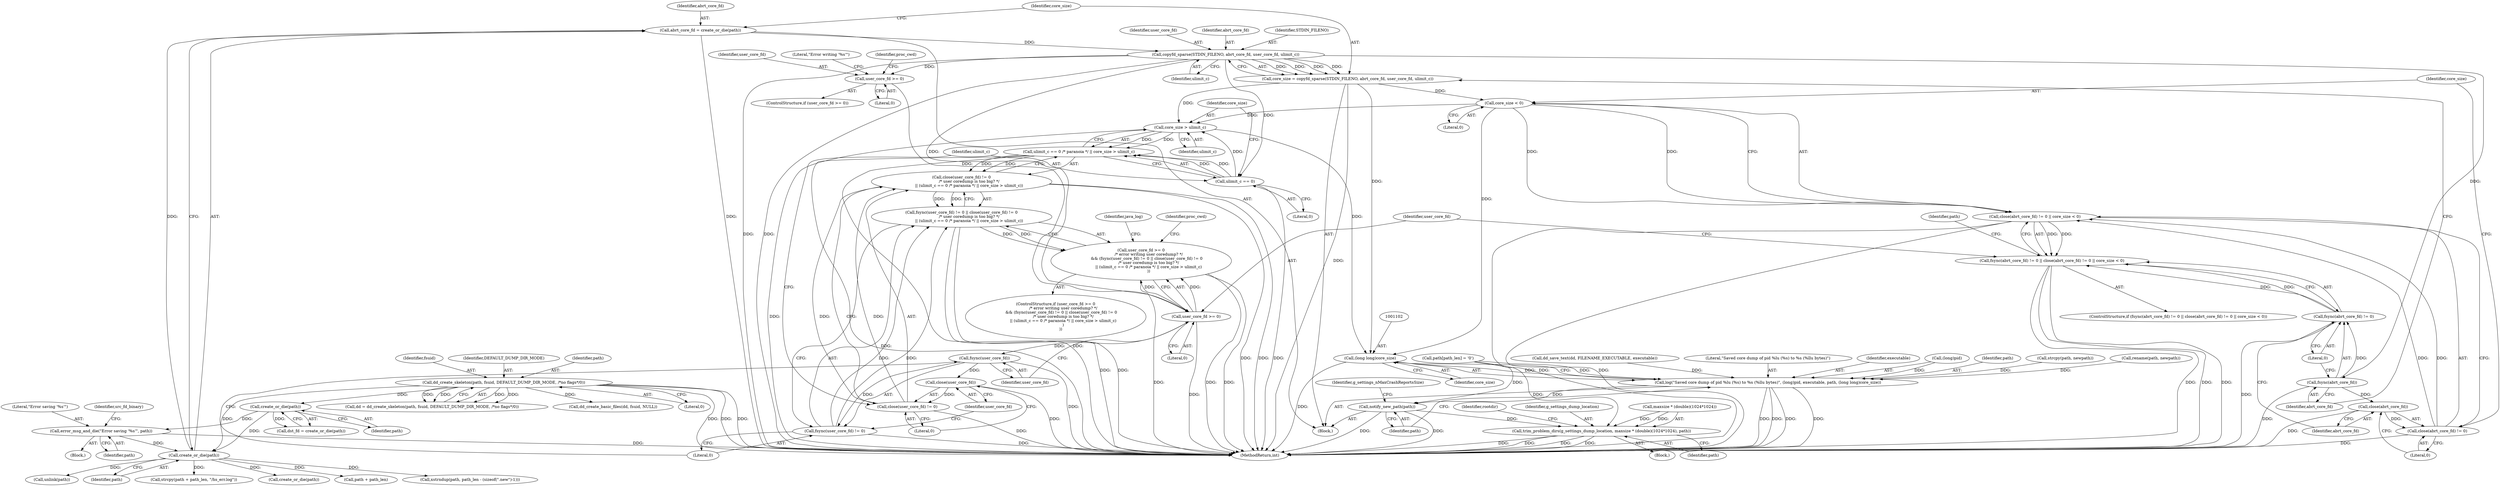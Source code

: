 digraph "0_abrt_8939398b82006ba1fec4ed491339fc075f43fc7c_1@API" {
"1000916" [label="(Call,abrt_core_fd = create_or_die(path))"];
"1000918" [label="(Call,create_or_die(path))"];
"1000643" [label="(Call,dd_create_skeleton(path, fsuid, DEFAULT_DUMP_DIR_MODE, /*no flags*/0))"];
"1000884" [label="(Call,create_or_die(path))"];
"1000910" [label="(Call,error_msg_and_die(\"Error saving '%s'\", path))"];
"1000923" [label="(Call,copyfd_sparse(STDIN_FILENO, abrt_core_fd, user_core_fd, ulimit_c))"];
"1000921" [label="(Call,core_size = copyfd_sparse(STDIN_FILENO, abrt_core_fd, user_core_fd, ulimit_c))"];
"1000939" [label="(Call,core_size < 0)"];
"1000934" [label="(Call,close(abrt_core_fd) != 0 || core_size < 0)"];
"1000929" [label="(Call,fsync(abrt_core_fd) != 0 || close(abrt_core_fd) != 0 || core_size < 0)"];
"1000978" [label="(Call,core_size > ulimit_c)"];
"1000974" [label="(Call,ulimit_c == 0 /* paranoia */ || core_size > ulimit_c)"];
"1000969" [label="(Call,close(user_core_fd) != 0\n            /* user coredump is too big? */\n            || (ulimit_c == 0 /* paranoia */ || core_size > ulimit_c))"];
"1000964" [label="(Call,fsync(user_core_fd) != 0 || close(user_core_fd) != 0\n            /* user coredump is too big? */\n            || (ulimit_c == 0 /* paranoia */ || core_size > ulimit_c))"];
"1000960" [label="(Call,user_core_fd >= 0\n            /* error writing user coredump? */\n         && (fsync(user_core_fd) != 0 || close(user_core_fd) != 0\n            /* user coredump is too big? */\n            || (ulimit_c == 0 /* paranoia */ || core_size > ulimit_c)\n            ))"];
"1001101" [label="(Call,(long long)core_size)"];
"1001094" [label="(Call,log(\"Saved core dump of pid %lu (%s) to %s (%llu bytes)\", (long)pid, executable, path, (long long)core_size))"];
"1001104" [label="(Call,notify_new_path(path))"];
"1001122" [label="(Call,trim_problem_dirs(g_settings_dump_location, maxsize * (double)(1024*1024), path))"];
"1000931" [label="(Call,fsync(abrt_core_fd))"];
"1000930" [label="(Call,fsync(abrt_core_fd) != 0)"];
"1000936" [label="(Call,close(abrt_core_fd))"];
"1000935" [label="(Call,close(abrt_core_fd) != 0)"];
"1000948" [label="(Call,user_core_fd >= 0)"];
"1000961" [label="(Call,user_core_fd >= 0)"];
"1000966" [label="(Call,fsync(user_core_fd))"];
"1000965" [label="(Call,fsync(user_core_fd) != 0)"];
"1000971" [label="(Call,close(user_core_fd))"];
"1000970" [label="(Call,close(user_core_fd) != 0)"];
"1000975" [label="(Call,ulimit_c == 0)"];
"1000884" [label="(Call,create_or_die(path))"];
"1000948" [label="(Call,user_core_fd >= 0)"];
"1000949" [label="(Identifier,user_core_fd)"];
"1000978" [label="(Call,core_size > ulimit_c)"];
"1000963" [label="(Literal,0)"];
"1000980" [label="(Identifier,ulimit_c)"];
"1000935" [label="(Call,close(abrt_core_fd) != 0)"];
"1000933" [label="(Literal,0)"];
"1000641" [label="(Call,dd = dd_create_skeleton(path, fsuid, DEFAULT_DUMP_DIR_MODE, /*no flags*/0))"];
"1000938" [label="(Literal,0)"];
"1001228" [label="(MethodReturn,int)"];
"1001103" [label="(Identifier,core_size)"];
"1000650" [label="(Block,)"];
"1000882" [label="(Call,dst_fd = create_or_die(path))"];
"1000964" [label="(Call,fsync(user_core_fd) != 0 || close(user_core_fd) != 0\n            /* user coredump is too big? */\n            || (ulimit_c == 0 /* paranoia */ || core_size > ulimit_c))"];
"1000975" [label="(Call,ulimit_c == 0)"];
"1000976" [label="(Identifier,ulimit_c)"];
"1001099" [label="(Identifier,executable)"];
"1000962" [label="(Identifier,user_core_fd)"];
"1000645" [label="(Identifier,fsuid)"];
"1000940" [label="(Identifier,core_size)"];
"1000968" [label="(Literal,0)"];
"1000917" [label="(Identifier,abrt_core_fd)"];
"1000971" [label="(Call,close(user_core_fd))"];
"1000967" [label="(Identifier,user_core_fd)"];
"1001131" [label="(Identifier,path)"];
"1000929" [label="(Call,fsync(abrt_core_fd) != 0 || close(abrt_core_fd) != 0 || core_size < 0)"];
"1000960" [label="(Call,user_core_fd >= 0\n            /* error writing user coredump? */\n         && (fsync(user_core_fd) != 0 || close(user_core_fd) != 0\n            /* user coredump is too big? */\n            || (ulimit_c == 0 /* paranoia */ || core_size > ulimit_c)\n            ))"];
"1000922" [label="(Identifier,core_size)"];
"1000931" [label="(Call,fsync(abrt_core_fd))"];
"1000969" [label="(Call,close(user_core_fd) != 0\n            /* user coredump is too big? */\n            || (ulimit_c == 0 /* paranoia */ || core_size > ulimit_c))"];
"1000656" [label="(Call,dd_create_basic_files(dd, fsuid, NULL))"];
"1001096" [label="(Call,(long)pid)"];
"1000950" [label="(Literal,0)"];
"1001133" [label="(Identifier,rootdir)"];
"1000930" [label="(Call,fsync(abrt_core_fd) != 0)"];
"1001100" [label="(Identifier,path)"];
"1000961" [label="(Call,user_core_fd >= 0)"];
"1000947" [label="(ControlStructure,if (user_core_fd >= 0))"];
"1001067" [label="(Call,path[path_len] = '\0')"];
"1000914" [label="(Identifier,src_fd_binary)"];
"1000918" [label="(Call,create_or_die(path))"];
"1000926" [label="(Identifier,user_core_fd)"];
"1000646" [label="(Identifier,DEFAULT_DUMP_DIR_MODE)"];
"1000934" [label="(Call,close(abrt_core_fd) != 0 || core_size < 0)"];
"1000941" [label="(Literal,0)"];
"1001089" [label="(Call,strcpy(path, newpath))"];
"1000921" [label="(Call,core_size = copyfd_sparse(STDIN_FILENO, abrt_core_fd, user_core_fd, ulimit_c))"];
"1001094" [label="(Call,log(\"Saved core dump of pid %lu (%s) to %s (%llu bytes)\", (long)pid, executable, path, (long long)core_size))"];
"1000939" [label="(Call,core_size < 0)"];
"1001108" [label="(Identifier,g_settings_nMaxCrashReportsSize)"];
"1000973" [label="(Literal,0)"];
"1001122" [label="(Call,trim_problem_dirs(g_settings_dump_location, maxsize * (double)(1024*1024), path))"];
"1000979" [label="(Identifier,core_size)"];
"1000957" [label="(Literal,\"Error writing '%s'\")"];
"1000928" [label="(ControlStructure,if (fsync(abrt_core_fd) != 0 || close(abrt_core_fd) != 0 || core_size < 0))"];
"1001085" [label="(Call,rename(path, newpath))"];
"1000943" [label="(Call,unlink(path))"];
"1000925" [label="(Identifier,abrt_core_fd)"];
"1000791" [label="(Call,dd_save_text(dd, FILENAME_EXECUTABLE, executable))"];
"1000927" [label="(Identifier,ulimit_c)"];
"1000984" [label="(Identifier,proc_cwd)"];
"1000919" [label="(Identifier,path)"];
"1000944" [label="(Identifier,path)"];
"1001101" [label="(Call,(long long)core_size)"];
"1000965" [label="(Call,fsync(user_core_fd) != 0)"];
"1000970" [label="(Call,close(user_core_fd) != 0)"];
"1001105" [label="(Identifier,path)"];
"1001029" [label="(Call,strcpy(path + path_len, \"/hs_err.log\"))"];
"1000924" [label="(Identifier,STDIN_FILENO)"];
"1001110" [label="(Block,)"];
"1000911" [label="(Literal,\"Error saving '%s'\")"];
"1000916" [label="(Call,abrt_core_fd = create_or_die(path))"];
"1000972" [label="(Identifier,user_core_fd)"];
"1000977" [label="(Literal,0)"];
"1000932" [label="(Identifier,abrt_core_fd)"];
"1001123" [label="(Identifier,g_settings_dump_location)"];
"1000647" [label="(Literal,0)"];
"1001037" [label="(Call,create_or_die(path))"];
"1000937" [label="(Identifier,abrt_core_fd)"];
"1000644" [label="(Identifier,path)"];
"1001104" [label="(Call,notify_new_path(path))"];
"1000885" [label="(Identifier,path)"];
"1000910" [label="(Call,error_msg_and_die(\"Error saving '%s'\", path))"];
"1001030" [label="(Call,path + path_len)"];
"1000974" [label="(Call,ulimit_c == 0 /* paranoia */ || core_size > ulimit_c)"];
"1000912" [label="(Identifier,path)"];
"1000643" [label="(Call,dd_create_skeleton(path, fsuid, DEFAULT_DUMP_DIR_MODE, /*no flags*/0))"];
"1001095" [label="(Literal,\"Saved core dump of pid %lu (%s) to %s (%llu bytes)\")"];
"1000966" [label="(Call,fsync(user_core_fd))"];
"1001075" [label="(Call,xstrndup(path, path_len - (sizeof(\".new\")-1)))"];
"1000907" [label="(Block,)"];
"1001124" [label="(Call,maxsize * (double)(1024*1024))"];
"1000923" [label="(Call,copyfd_sparse(STDIN_FILENO, abrt_core_fd, user_core_fd, ulimit_c))"];
"1000990" [label="(Identifier,java_log)"];
"1000959" [label="(ControlStructure,if (user_core_fd >= 0\n            /* error writing user coredump? */\n         && (fsync(user_core_fd) != 0 || close(user_core_fd) != 0\n            /* user coredump is too big? */\n            || (ulimit_c == 0 /* paranoia */ || core_size > ulimit_c)\n            )\n        ))"];
"1000953" [label="(Identifier,proc_cwd)"];
"1000936" [label="(Call,close(abrt_core_fd))"];
"1000916" -> "1000650"  [label="AST: "];
"1000916" -> "1000918"  [label="CFG: "];
"1000917" -> "1000916"  [label="AST: "];
"1000918" -> "1000916"  [label="AST: "];
"1000922" -> "1000916"  [label="CFG: "];
"1000916" -> "1001228"  [label="DDG: "];
"1000918" -> "1000916"  [label="DDG: "];
"1000916" -> "1000923"  [label="DDG: "];
"1000918" -> "1000919"  [label="CFG: "];
"1000919" -> "1000918"  [label="AST: "];
"1000643" -> "1000918"  [label="DDG: "];
"1000884" -> "1000918"  [label="DDG: "];
"1000910" -> "1000918"  [label="DDG: "];
"1000918" -> "1000943"  [label="DDG: "];
"1000918" -> "1001029"  [label="DDG: "];
"1000918" -> "1001030"  [label="DDG: "];
"1000918" -> "1001037"  [label="DDG: "];
"1000918" -> "1001075"  [label="DDG: "];
"1000643" -> "1000641"  [label="AST: "];
"1000643" -> "1000647"  [label="CFG: "];
"1000644" -> "1000643"  [label="AST: "];
"1000645" -> "1000643"  [label="AST: "];
"1000646" -> "1000643"  [label="AST: "];
"1000647" -> "1000643"  [label="AST: "];
"1000641" -> "1000643"  [label="CFG: "];
"1000643" -> "1001228"  [label="DDG: "];
"1000643" -> "1001228"  [label="DDG: "];
"1000643" -> "1001228"  [label="DDG: "];
"1000643" -> "1000641"  [label="DDG: "];
"1000643" -> "1000641"  [label="DDG: "];
"1000643" -> "1000641"  [label="DDG: "];
"1000643" -> "1000641"  [label="DDG: "];
"1000643" -> "1000656"  [label="DDG: "];
"1000643" -> "1000884"  [label="DDG: "];
"1000884" -> "1000882"  [label="AST: "];
"1000884" -> "1000885"  [label="CFG: "];
"1000885" -> "1000884"  [label="AST: "];
"1000882" -> "1000884"  [label="CFG: "];
"1000884" -> "1000882"  [label="DDG: "];
"1000884" -> "1000910"  [label="DDG: "];
"1000910" -> "1000907"  [label="AST: "];
"1000910" -> "1000912"  [label="CFG: "];
"1000911" -> "1000910"  [label="AST: "];
"1000912" -> "1000910"  [label="AST: "];
"1000914" -> "1000910"  [label="CFG: "];
"1000910" -> "1001228"  [label="DDG: "];
"1000923" -> "1000921"  [label="AST: "];
"1000923" -> "1000927"  [label="CFG: "];
"1000924" -> "1000923"  [label="AST: "];
"1000925" -> "1000923"  [label="AST: "];
"1000926" -> "1000923"  [label="AST: "];
"1000927" -> "1000923"  [label="AST: "];
"1000921" -> "1000923"  [label="CFG: "];
"1000923" -> "1001228"  [label="DDG: "];
"1000923" -> "1001228"  [label="DDG: "];
"1000923" -> "1000921"  [label="DDG: "];
"1000923" -> "1000921"  [label="DDG: "];
"1000923" -> "1000921"  [label="DDG: "];
"1000923" -> "1000921"  [label="DDG: "];
"1000923" -> "1000931"  [label="DDG: "];
"1000923" -> "1000948"  [label="DDG: "];
"1000923" -> "1000961"  [label="DDG: "];
"1000923" -> "1000975"  [label="DDG: "];
"1000921" -> "1000650"  [label="AST: "];
"1000922" -> "1000921"  [label="AST: "];
"1000932" -> "1000921"  [label="CFG: "];
"1000921" -> "1001228"  [label="DDG: "];
"1000921" -> "1000939"  [label="DDG: "];
"1000921" -> "1000978"  [label="DDG: "];
"1000921" -> "1001101"  [label="DDG: "];
"1000939" -> "1000934"  [label="AST: "];
"1000939" -> "1000941"  [label="CFG: "];
"1000940" -> "1000939"  [label="AST: "];
"1000941" -> "1000939"  [label="AST: "];
"1000934" -> "1000939"  [label="CFG: "];
"1000939" -> "1000934"  [label="DDG: "];
"1000939" -> "1000934"  [label="DDG: "];
"1000939" -> "1000978"  [label="DDG: "];
"1000939" -> "1001101"  [label="DDG: "];
"1000934" -> "1000929"  [label="AST: "];
"1000934" -> "1000935"  [label="CFG: "];
"1000935" -> "1000934"  [label="AST: "];
"1000929" -> "1000934"  [label="CFG: "];
"1000934" -> "1001228"  [label="DDG: "];
"1000934" -> "1001228"  [label="DDG: "];
"1000934" -> "1000929"  [label="DDG: "];
"1000934" -> "1000929"  [label="DDG: "];
"1000935" -> "1000934"  [label="DDG: "];
"1000935" -> "1000934"  [label="DDG: "];
"1000929" -> "1000928"  [label="AST: "];
"1000929" -> "1000930"  [label="CFG: "];
"1000930" -> "1000929"  [label="AST: "];
"1000944" -> "1000929"  [label="CFG: "];
"1000962" -> "1000929"  [label="CFG: "];
"1000929" -> "1001228"  [label="DDG: "];
"1000929" -> "1001228"  [label="DDG: "];
"1000929" -> "1001228"  [label="DDG: "];
"1000930" -> "1000929"  [label="DDG: "];
"1000930" -> "1000929"  [label="DDG: "];
"1000978" -> "1000974"  [label="AST: "];
"1000978" -> "1000980"  [label="CFG: "];
"1000979" -> "1000978"  [label="AST: "];
"1000980" -> "1000978"  [label="AST: "];
"1000974" -> "1000978"  [label="CFG: "];
"1000978" -> "1001228"  [label="DDG: "];
"1000978" -> "1000974"  [label="DDG: "];
"1000978" -> "1000974"  [label="DDG: "];
"1000975" -> "1000978"  [label="DDG: "];
"1000978" -> "1001101"  [label="DDG: "];
"1000974" -> "1000969"  [label="AST: "];
"1000974" -> "1000975"  [label="CFG: "];
"1000975" -> "1000974"  [label="AST: "];
"1000969" -> "1000974"  [label="CFG: "];
"1000974" -> "1001228"  [label="DDG: "];
"1000974" -> "1001228"  [label="DDG: "];
"1000974" -> "1000969"  [label="DDG: "];
"1000974" -> "1000969"  [label="DDG: "];
"1000975" -> "1000974"  [label="DDG: "];
"1000975" -> "1000974"  [label="DDG: "];
"1000969" -> "1000964"  [label="AST: "];
"1000969" -> "1000970"  [label="CFG: "];
"1000970" -> "1000969"  [label="AST: "];
"1000964" -> "1000969"  [label="CFG: "];
"1000969" -> "1001228"  [label="DDG: "];
"1000969" -> "1001228"  [label="DDG: "];
"1000969" -> "1000964"  [label="DDG: "];
"1000969" -> "1000964"  [label="DDG: "];
"1000970" -> "1000969"  [label="DDG: "];
"1000970" -> "1000969"  [label="DDG: "];
"1000964" -> "1000960"  [label="AST: "];
"1000964" -> "1000965"  [label="CFG: "];
"1000965" -> "1000964"  [label="AST: "];
"1000960" -> "1000964"  [label="CFG: "];
"1000964" -> "1001228"  [label="DDG: "];
"1000964" -> "1001228"  [label="DDG: "];
"1000964" -> "1000960"  [label="DDG: "];
"1000964" -> "1000960"  [label="DDG: "];
"1000965" -> "1000964"  [label="DDG: "];
"1000965" -> "1000964"  [label="DDG: "];
"1000960" -> "1000959"  [label="AST: "];
"1000960" -> "1000961"  [label="CFG: "];
"1000961" -> "1000960"  [label="AST: "];
"1000984" -> "1000960"  [label="CFG: "];
"1000990" -> "1000960"  [label="CFG: "];
"1000960" -> "1001228"  [label="DDG: "];
"1000960" -> "1001228"  [label="DDG: "];
"1000960" -> "1001228"  [label="DDG: "];
"1000961" -> "1000960"  [label="DDG: "];
"1000961" -> "1000960"  [label="DDG: "];
"1001101" -> "1001094"  [label="AST: "];
"1001101" -> "1001103"  [label="CFG: "];
"1001102" -> "1001101"  [label="AST: "];
"1001103" -> "1001101"  [label="AST: "];
"1001094" -> "1001101"  [label="CFG: "];
"1001101" -> "1001228"  [label="DDG: "];
"1001101" -> "1001094"  [label="DDG: "];
"1001094" -> "1000650"  [label="AST: "];
"1001095" -> "1001094"  [label="AST: "];
"1001096" -> "1001094"  [label="AST: "];
"1001099" -> "1001094"  [label="AST: "];
"1001100" -> "1001094"  [label="AST: "];
"1001105" -> "1001094"  [label="CFG: "];
"1001094" -> "1001228"  [label="DDG: "];
"1001094" -> "1001228"  [label="DDG: "];
"1001094" -> "1001228"  [label="DDG: "];
"1001094" -> "1001228"  [label="DDG: "];
"1001096" -> "1001094"  [label="DDG: "];
"1000791" -> "1001094"  [label="DDG: "];
"1001085" -> "1001094"  [label="DDG: "];
"1001067" -> "1001094"  [label="DDG: "];
"1001089" -> "1001094"  [label="DDG: "];
"1001094" -> "1001104"  [label="DDG: "];
"1001104" -> "1000650"  [label="AST: "];
"1001104" -> "1001105"  [label="CFG: "];
"1001105" -> "1001104"  [label="AST: "];
"1001108" -> "1001104"  [label="CFG: "];
"1001104" -> "1001228"  [label="DDG: "];
"1001104" -> "1001228"  [label="DDG: "];
"1001067" -> "1001104"  [label="DDG: "];
"1001104" -> "1001122"  [label="DDG: "];
"1001122" -> "1001110"  [label="AST: "];
"1001122" -> "1001131"  [label="CFG: "];
"1001123" -> "1001122"  [label="AST: "];
"1001124" -> "1001122"  [label="AST: "];
"1001131" -> "1001122"  [label="AST: "];
"1001133" -> "1001122"  [label="CFG: "];
"1001122" -> "1001228"  [label="DDG: "];
"1001122" -> "1001228"  [label="DDG: "];
"1001122" -> "1001228"  [label="DDG: "];
"1001122" -> "1001228"  [label="DDG: "];
"1001124" -> "1001122"  [label="DDG: "];
"1001124" -> "1001122"  [label="DDG: "];
"1001067" -> "1001122"  [label="DDG: "];
"1000931" -> "1000930"  [label="AST: "];
"1000931" -> "1000932"  [label="CFG: "];
"1000932" -> "1000931"  [label="AST: "];
"1000933" -> "1000931"  [label="CFG: "];
"1000931" -> "1001228"  [label="DDG: "];
"1000931" -> "1000930"  [label="DDG: "];
"1000931" -> "1000936"  [label="DDG: "];
"1000930" -> "1000933"  [label="CFG: "];
"1000933" -> "1000930"  [label="AST: "];
"1000937" -> "1000930"  [label="CFG: "];
"1000930" -> "1001228"  [label="DDG: "];
"1000936" -> "1000935"  [label="AST: "];
"1000936" -> "1000937"  [label="CFG: "];
"1000937" -> "1000936"  [label="AST: "];
"1000938" -> "1000936"  [label="CFG: "];
"1000936" -> "1001228"  [label="DDG: "];
"1000936" -> "1000935"  [label="DDG: "];
"1000935" -> "1000938"  [label="CFG: "];
"1000938" -> "1000935"  [label="AST: "];
"1000940" -> "1000935"  [label="CFG: "];
"1000935" -> "1001228"  [label="DDG: "];
"1000948" -> "1000947"  [label="AST: "];
"1000948" -> "1000950"  [label="CFG: "];
"1000949" -> "1000948"  [label="AST: "];
"1000950" -> "1000948"  [label="AST: "];
"1000953" -> "1000948"  [label="CFG: "];
"1000957" -> "1000948"  [label="CFG: "];
"1000948" -> "1000961"  [label="DDG: "];
"1000961" -> "1000963"  [label="CFG: "];
"1000962" -> "1000961"  [label="AST: "];
"1000963" -> "1000961"  [label="AST: "];
"1000967" -> "1000961"  [label="CFG: "];
"1000961" -> "1001228"  [label="DDG: "];
"1000961" -> "1000966"  [label="DDG: "];
"1000966" -> "1000965"  [label="AST: "];
"1000966" -> "1000967"  [label="CFG: "];
"1000967" -> "1000966"  [label="AST: "];
"1000968" -> "1000966"  [label="CFG: "];
"1000966" -> "1001228"  [label="DDG: "];
"1000966" -> "1000965"  [label="DDG: "];
"1000966" -> "1000971"  [label="DDG: "];
"1000965" -> "1000968"  [label="CFG: "];
"1000968" -> "1000965"  [label="AST: "];
"1000972" -> "1000965"  [label="CFG: "];
"1000965" -> "1001228"  [label="DDG: "];
"1000971" -> "1000970"  [label="AST: "];
"1000971" -> "1000972"  [label="CFG: "];
"1000972" -> "1000971"  [label="AST: "];
"1000973" -> "1000971"  [label="CFG: "];
"1000971" -> "1001228"  [label="DDG: "];
"1000971" -> "1000970"  [label="DDG: "];
"1000970" -> "1000973"  [label="CFG: "];
"1000973" -> "1000970"  [label="AST: "];
"1000976" -> "1000970"  [label="CFG: "];
"1000970" -> "1001228"  [label="DDG: "];
"1000975" -> "1000977"  [label="CFG: "];
"1000976" -> "1000975"  [label="AST: "];
"1000977" -> "1000975"  [label="AST: "];
"1000979" -> "1000975"  [label="CFG: "];
"1000975" -> "1001228"  [label="DDG: "];
}
